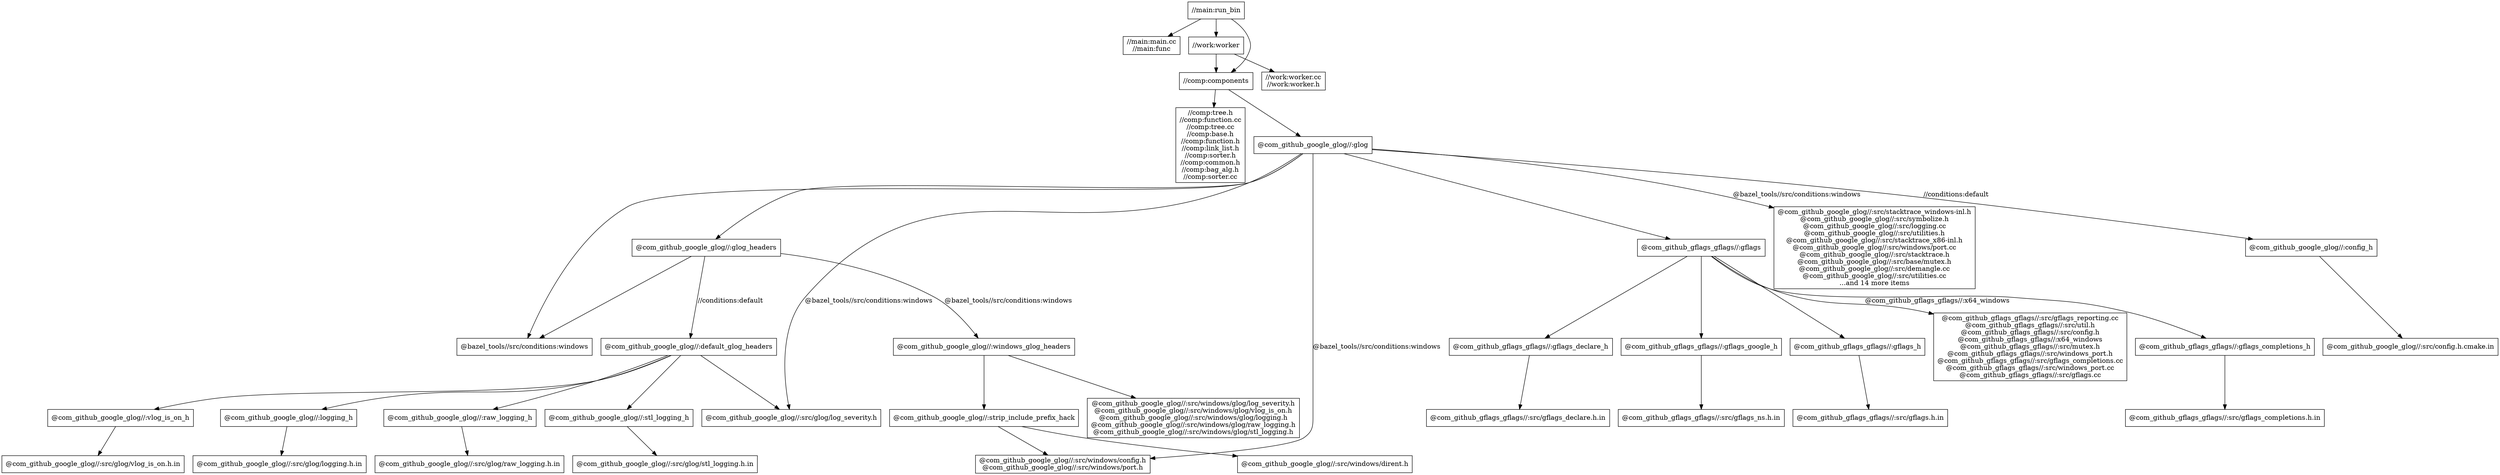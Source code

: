 digraph mygraph {
  node [shape=box];
  "//main:run_bin"
  "//main:run_bin" -> "//main:main.cc\n//main:func"
  "//main:run_bin" -> "//comp:components"
  "//main:run_bin" -> "//work:worker"
  "//work:worker"
  "//work:worker" -> "//work:worker.cc\n//work:worker.h"
  "//work:worker" -> "//comp:components"
  "//work:worker.cc\n//work:worker.h"
  "//main:main.cc\n//main:func"
  "//comp:components"
  "//comp:components" -> "//comp:tree.h\n//comp:function.cc\n//comp:tree.cc\n//comp:base.h\n//comp:function.h\n//comp:link_list.h\n//comp:sorter.h\n//comp:common.h\n//comp:bag_alg.h\n//comp:sorter.cc"
  "//comp:components" -> "@com_github_google_glog//:glog"
  "@com_github_google_glog//:glog"
  "@com_github_google_glog//:glog" -> "@com_github_google_glog//:glog_headers"
  "@com_github_google_glog//:glog" -> "@com_github_gflags_gflags//:gflags"
  "@com_github_google_glog//:glog" -> "@com_github_google_glog//:src/stacktrace_windows-inl.h\n@com_github_google_glog//:src/symbolize.h\n@com_github_google_glog//:src/logging.cc\n@com_github_google_glog//:src/utilities.h\n@com_github_google_glog//:src/stacktrace_x86-inl.h\n@com_github_google_glog//:src/windows/port.cc\n@com_github_google_glog//:src/stacktrace.h\n@com_github_google_glog//:src/base/mutex.h\n@com_github_google_glog//:src/demangle.cc\n@com_github_google_glog//:src/utilities.cc\n...and 14 more items"
  [label="@bazel_tools//src/conditions:windows"];
  "@com_github_google_glog//:glog" -> "@bazel_tools//src/conditions:windows"
  "@com_github_google_glog//:glog" -> "@com_github_google_glog//:src/glog/log_severity.h"
  [label="@bazel_tools//src/conditions:windows"];
  "@com_github_google_glog//:glog" -> "@com_github_google_glog//:src/windows/config.h\n@com_github_google_glog//:src/windows/port.h"
  [label="@bazel_tools//src/conditions:windows"];
  "@com_github_google_glog//:glog" -> "@com_github_google_glog//:config_h"
  [label="//conditions:default"];
  "@com_github_google_glog//:config_h"
  "@com_github_google_glog//:config_h" -> "@com_github_google_glog//:src/config.h.cmake.in"
  "@com_github_google_glog//:src/stacktrace_windows-inl.h\n@com_github_google_glog//:src/symbolize.h\n@com_github_google_glog//:src/logging.cc\n@com_github_google_glog//:src/utilities.h\n@com_github_google_glog//:src/stacktrace_x86-inl.h\n@com_github_google_glog//:src/windows/port.cc\n@com_github_google_glog//:src/stacktrace.h\n@com_github_google_glog//:src/base/mutex.h\n@com_github_google_glog//:src/demangle.cc\n@com_github_google_glog//:src/utilities.cc\n...and 14 more items"
  "@com_github_gflags_gflags//:gflags"
  "@com_github_gflags_gflags//:gflags" -> "@com_github_gflags_gflags//:src/gflags_reporting.cc\n@com_github_gflags_gflags//:src/util.h\n@com_github_gflags_gflags//:src/config.h\n@com_github_gflags_gflags//:x64_windows\n@com_github_gflags_gflags//:src/mutex.h\n@com_github_gflags_gflags//:src/windows_port.h\n@com_github_gflags_gflags//:src/gflags_completions.cc\n@com_github_gflags_gflags//:src/windows_port.cc\n@com_github_gflags_gflags//:src/gflags.cc"
  [label="@com_github_gflags_gflags//:x64_windows"];
  "@com_github_gflags_gflags//:gflags" -> "@com_github_gflags_gflags//:gflags_completions_h"
  "@com_github_gflags_gflags//:gflags" -> "@com_github_gflags_gflags//:gflags_declare_h"
  "@com_github_gflags_gflags//:gflags" -> "@com_github_gflags_gflags//:gflags_google_h"
  "@com_github_gflags_gflags//:gflags" -> "@com_github_gflags_gflags//:gflags_h"
  "@com_github_gflags_gflags//:gflags_h"
  "@com_github_gflags_gflags//:gflags_h" -> "@com_github_gflags_gflags//:src/gflags.h.in"
  "@com_github_gflags_gflags//:src/gflags.h.in"
  "@com_github_gflags_gflags//:gflags_declare_h"
  "@com_github_gflags_gflags//:gflags_declare_h" -> "@com_github_gflags_gflags//:src/gflags_declare.h.in"
  "@com_github_gflags_gflags//:src/gflags_declare.h.in"
  "@com_github_gflags_gflags//:gflags_completions_h"
  "@com_github_gflags_gflags//:gflags_completions_h" -> "@com_github_gflags_gflags//:src/gflags_completions.h.in"
  "@com_github_gflags_gflags//:src/gflags_completions.h.in"
  "@com_github_gflags_gflags//:src/gflags_reporting.cc\n@com_github_gflags_gflags//:src/util.h\n@com_github_gflags_gflags//:src/config.h\n@com_github_gflags_gflags//:x64_windows\n@com_github_gflags_gflags//:src/mutex.h\n@com_github_gflags_gflags//:src/windows_port.h\n@com_github_gflags_gflags//:src/gflags_completions.cc\n@com_github_gflags_gflags//:src/windows_port.cc\n@com_github_gflags_gflags//:src/gflags.cc"
  "@com_github_google_glog//:glog_headers"
  "@com_github_google_glog//:glog_headers" -> "@bazel_tools//src/conditions:windows"
  "@com_github_google_glog//:glog_headers" -> "@com_github_google_glog//:windows_glog_headers"
  [label="@bazel_tools//src/conditions:windows"];
  "@com_github_google_glog//:glog_headers" -> "@com_github_google_glog//:default_glog_headers"
  [label="//conditions:default"];
  "@bazel_tools//src/conditions:windows"
  "//comp:tree.h\n//comp:function.cc\n//comp:tree.cc\n//comp:base.h\n//comp:function.h\n//comp:link_list.h\n//comp:sorter.h\n//comp:common.h\n//comp:bag_alg.h\n//comp:sorter.cc"
  "@com_github_google_glog//:src/config.h.cmake.in"
  "@com_github_google_glog//:default_glog_headers"
  "@com_github_google_glog//:default_glog_headers" -> "@com_github_google_glog//:logging_h"
  "@com_github_google_glog//:default_glog_headers" -> "@com_github_google_glog//:raw_logging_h"
  "@com_github_google_glog//:default_glog_headers" -> "@com_github_google_glog//:src/glog/log_severity.h"
  "@com_github_google_glog//:default_glog_headers" -> "@com_github_google_glog//:stl_logging_h"
  "@com_github_google_glog//:default_glog_headers" -> "@com_github_google_glog//:vlog_is_on_h"
  "@com_github_google_glog//:vlog_is_on_h"
  "@com_github_google_glog//:vlog_is_on_h" -> "@com_github_google_glog//:src/glog/vlog_is_on.h.in"
  "@com_github_google_glog//:src/glog/vlog_is_on.h.in"
  "@com_github_google_glog//:stl_logging_h"
  "@com_github_google_glog//:stl_logging_h" -> "@com_github_google_glog//:src/glog/stl_logging.h.in"
  "@com_github_google_glog//:src/glog/stl_logging.h.in"
  "@com_github_google_glog//:src/glog/log_severity.h"
  "@com_github_google_glog//:raw_logging_h"
  "@com_github_google_glog//:raw_logging_h" -> "@com_github_google_glog//:src/glog/raw_logging.h.in"
  "@com_github_google_glog//:src/glog/raw_logging.h.in"
  "@com_github_google_glog//:logging_h"
  "@com_github_google_glog//:logging_h" -> "@com_github_google_glog//:src/glog/logging.h.in"
  "@com_github_google_glog//:src/glog/logging.h.in"
  "@com_github_gflags_gflags//:gflags_google_h"
  "@com_github_gflags_gflags//:gflags_google_h" -> "@com_github_gflags_gflags//:src/gflags_ns.h.in"
  "@com_github_gflags_gflags//:src/gflags_ns.h.in"
  "@com_github_google_glog//:windows_glog_headers"
  "@com_github_google_glog//:windows_glog_headers" -> "@com_github_google_glog//:strip_include_prefix_hack"
  "@com_github_google_glog//:windows_glog_headers" -> "@com_github_google_glog//:src/windows/glog/log_severity.h\n@com_github_google_glog//:src/windows/glog/vlog_is_on.h\n@com_github_google_glog//:src/windows/glog/logging.h\n@com_github_google_glog//:src/windows/glog/raw_logging.h\n@com_github_google_glog//:src/windows/glog/stl_logging.h"
  "@com_github_google_glog//:src/windows/glog/log_severity.h\n@com_github_google_glog//:src/windows/glog/vlog_is_on.h\n@com_github_google_glog//:src/windows/glog/logging.h\n@com_github_google_glog//:src/windows/glog/raw_logging.h\n@com_github_google_glog//:src/windows/glog/stl_logging.h"
  "@com_github_google_glog//:strip_include_prefix_hack"
  "@com_github_google_glog//:strip_include_prefix_hack" -> "@com_github_google_glog//:src/windows/config.h\n@com_github_google_glog//:src/windows/port.h"
  "@com_github_google_glog//:strip_include_prefix_hack" -> "@com_github_google_glog//:src/windows/dirent.h"
  "@com_github_google_glog//:src/windows/dirent.h"
  "@com_github_google_glog//:src/windows/config.h\n@com_github_google_glog//:src/windows/port.h"
}
